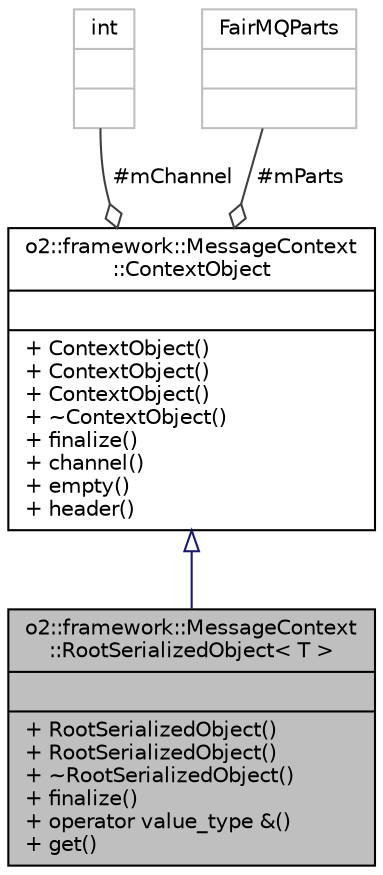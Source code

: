 digraph "o2::framework::MessageContext::RootSerializedObject&lt; T &gt;"
{
 // INTERACTIVE_SVG=YES
  bgcolor="transparent";
  edge [fontname="Helvetica",fontsize="10",labelfontname="Helvetica",labelfontsize="10"];
  node [fontname="Helvetica",fontsize="10",shape=record];
  Node2 [label="{o2::framework::MessageContext\l::RootSerializedObject\< T \>\n||+ RootSerializedObject()\l+ RootSerializedObject()\l+ ~RootSerializedObject()\l+ finalize()\l+ operator value_type &()\l+ get()\l}",height=0.2,width=0.4,color="black", fillcolor="grey75", style="filled", fontcolor="black"];
  Node3 -> Node2 [dir="back",color="midnightblue",fontsize="10",style="solid",arrowtail="onormal",fontname="Helvetica"];
  Node3 [label="{o2::framework::MessageContext\l::ContextObject\n||+ ContextObject()\l+ ContextObject()\l+ ContextObject()\l+ ~ContextObject()\l+ finalize()\l+ channel()\l+ empty()\l+ header()\l}",height=0.2,width=0.4,color="black",URL="$d3/dc5/classo2_1_1framework_1_1MessageContext_1_1ContextObject.html"];
  Node4 -> Node3 [color="grey25",fontsize="10",style="solid",label=" #mChannel" ,arrowhead="odiamond",fontname="Helvetica"];
  Node4 [label="{int\n||}",height=0.2,width=0.4,color="grey75"];
  Node5 -> Node3 [color="grey25",fontsize="10",style="solid",label=" #mParts" ,arrowhead="odiamond",fontname="Helvetica"];
  Node5 [label="{FairMQParts\n||}",height=0.2,width=0.4,color="grey75"];
}
